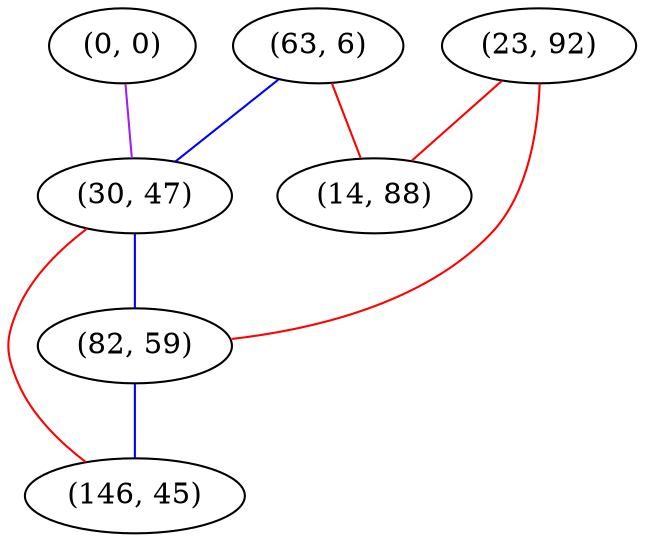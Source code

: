 graph "" {
"(63, 6)";
"(0, 0)";
"(30, 47)";
"(23, 92)";
"(82, 59)";
"(14, 88)";
"(146, 45)";
"(63, 6)" -- "(30, 47)"  [color=blue, key=0, weight=3];
"(63, 6)" -- "(14, 88)"  [color=red, key=0, weight=1];
"(0, 0)" -- "(30, 47)"  [color=purple, key=0, weight=4];
"(30, 47)" -- "(146, 45)"  [color=red, key=0, weight=1];
"(30, 47)" -- "(82, 59)"  [color=blue, key=0, weight=3];
"(23, 92)" -- "(82, 59)"  [color=red, key=0, weight=1];
"(23, 92)" -- "(14, 88)"  [color=red, key=0, weight=1];
"(82, 59)" -- "(146, 45)"  [color=blue, key=0, weight=3];
}
